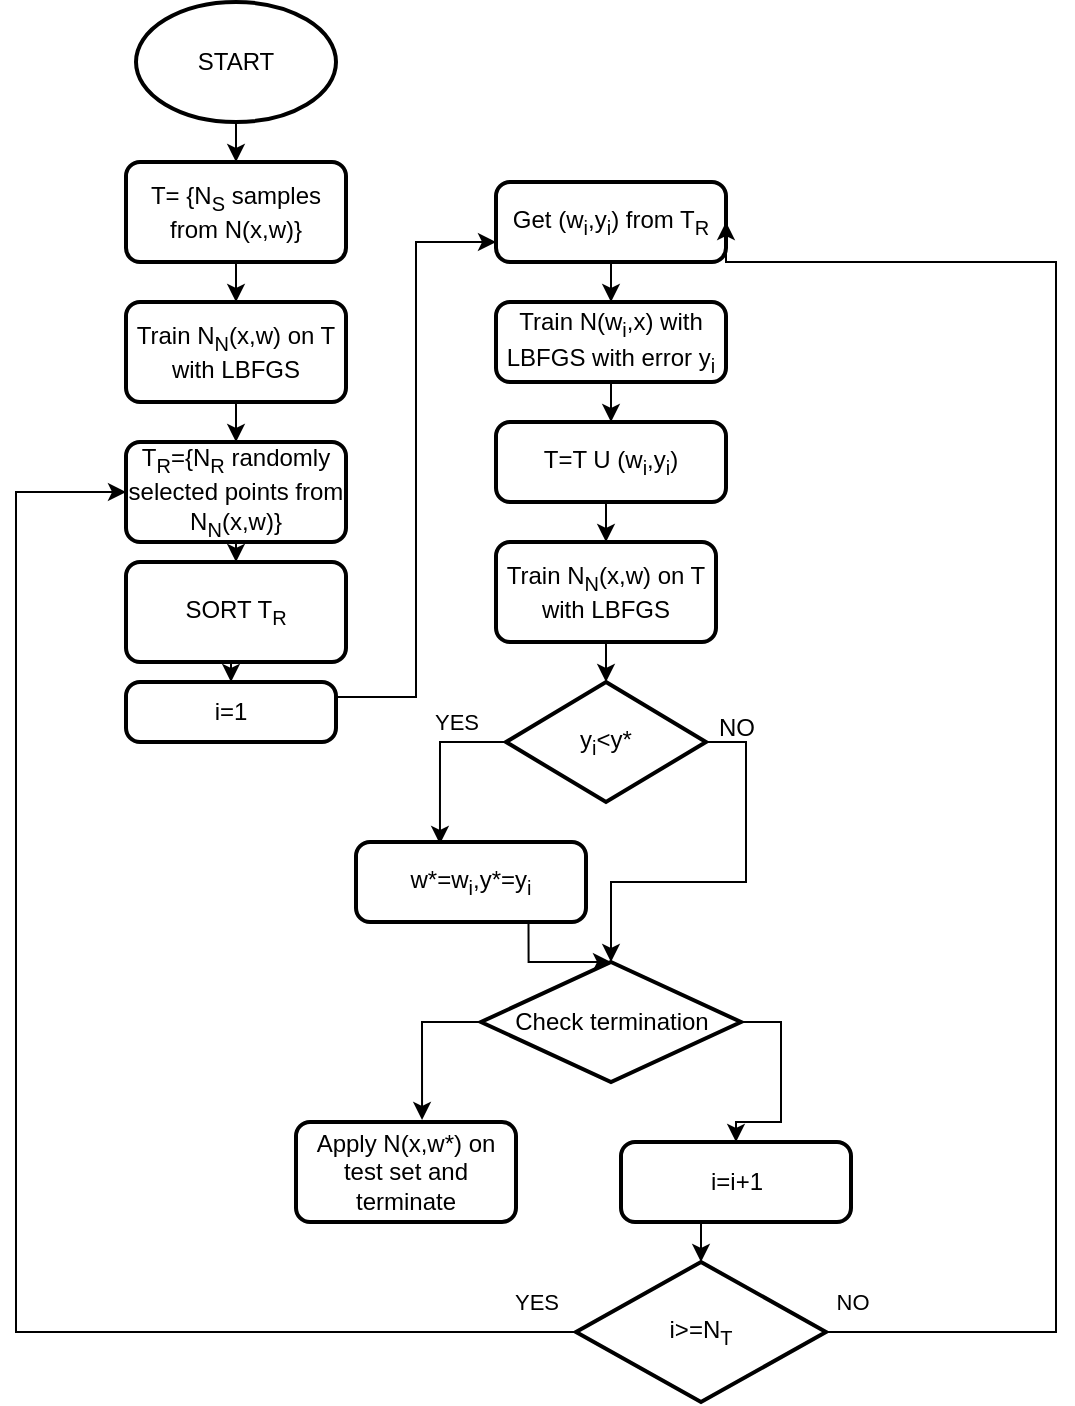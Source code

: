 <mxfile version="21.6.2" type="device">
  <diagram id="C5RBs43oDa-KdzZeNtuy" name="Page-1">
    <mxGraphModel dx="666" dy="368" grid="1" gridSize="10" guides="1" tooltips="1" connect="1" arrows="1" fold="1" page="1" pageScale="1" pageWidth="827" pageHeight="1169" math="0" shadow="0">
      <root>
        <mxCell id="WIyWlLk6GJQsqaUBKTNV-0" />
        <mxCell id="WIyWlLk6GJQsqaUBKTNV-1" parent="WIyWlLk6GJQsqaUBKTNV-0" />
        <mxCell id="B75zcLh35eczzHNAlUXd-3" style="edgeStyle=orthogonalEdgeStyle;rounded=0;orthogonalLoop=1;jettySize=auto;html=1;exitX=0.5;exitY=1;exitDx=0;exitDy=0;exitPerimeter=0;entryX=0.5;entryY=0;entryDx=0;entryDy=0;" parent="WIyWlLk6GJQsqaUBKTNV-1" source="B75zcLh35eczzHNAlUXd-0" target="B75zcLh35eczzHNAlUXd-1" edge="1">
          <mxGeometry relative="1" as="geometry" />
        </mxCell>
        <mxCell id="B75zcLh35eczzHNAlUXd-0" value="START" style="strokeWidth=2;html=1;shape=mxgraph.flowchart.start_1;whiteSpace=wrap;" parent="WIyWlLk6GJQsqaUBKTNV-1" vertex="1">
          <mxGeometry x="160" y="20" width="100" height="60" as="geometry" />
        </mxCell>
        <mxCell id="B75zcLh35eczzHNAlUXd-4" style="edgeStyle=orthogonalEdgeStyle;rounded=0;orthogonalLoop=1;jettySize=auto;html=1;exitX=0.5;exitY=1;exitDx=0;exitDy=0;entryX=0.5;entryY=0;entryDx=0;entryDy=0;" parent="WIyWlLk6GJQsqaUBKTNV-1" source="B75zcLh35eczzHNAlUXd-1" target="B75zcLh35eczzHNAlUXd-2" edge="1">
          <mxGeometry relative="1" as="geometry" />
        </mxCell>
        <mxCell id="B75zcLh35eczzHNAlUXd-1" value="T= {N&lt;sub&gt;S&lt;/sub&gt; samples from N(x,w)}" style="rounded=1;whiteSpace=wrap;html=1;absoluteArcSize=1;arcSize=14;strokeWidth=2;" parent="WIyWlLk6GJQsqaUBKTNV-1" vertex="1">
          <mxGeometry x="155" y="100" width="110" height="50" as="geometry" />
        </mxCell>
        <mxCell id="B75zcLh35eczzHNAlUXd-6" style="edgeStyle=orthogonalEdgeStyle;rounded=0;orthogonalLoop=1;jettySize=auto;html=1;exitX=0.5;exitY=1;exitDx=0;exitDy=0;entryX=0.5;entryY=0;entryDx=0;entryDy=0;" parent="WIyWlLk6GJQsqaUBKTNV-1" source="B75zcLh35eczzHNAlUXd-2" target="B75zcLh35eczzHNAlUXd-5" edge="1">
          <mxGeometry relative="1" as="geometry" />
        </mxCell>
        <mxCell id="B75zcLh35eczzHNAlUXd-2" value="&lt;div&gt;Train N&lt;sub&gt;N&lt;/sub&gt;(x,w) on T&lt;/div&gt;&lt;div&gt;with LBFGS&lt;br&gt;&lt;/div&gt;" style="rounded=1;whiteSpace=wrap;html=1;absoluteArcSize=1;arcSize=14;strokeWidth=2;" parent="WIyWlLk6GJQsqaUBKTNV-1" vertex="1">
          <mxGeometry x="155" y="170" width="110" height="50" as="geometry" />
        </mxCell>
        <mxCell id="B75zcLh35eczzHNAlUXd-8" style="edgeStyle=orthogonalEdgeStyle;rounded=0;orthogonalLoop=1;jettySize=auto;html=1;exitX=0.5;exitY=1;exitDx=0;exitDy=0;entryX=0.5;entryY=0;entryDx=0;entryDy=0;" parent="WIyWlLk6GJQsqaUBKTNV-1" source="B75zcLh35eczzHNAlUXd-5" target="B75zcLh35eczzHNAlUXd-7" edge="1">
          <mxGeometry relative="1" as="geometry" />
        </mxCell>
        <mxCell id="B75zcLh35eczzHNAlUXd-5" value="T&lt;sub&gt;R&lt;/sub&gt;={N&lt;sub&gt;R&lt;/sub&gt; randomly selected points from N&lt;sub&gt;N&lt;/sub&gt;(x,w)}" style="rounded=1;whiteSpace=wrap;html=1;absoluteArcSize=1;arcSize=14;strokeWidth=2;" parent="WIyWlLk6GJQsqaUBKTNV-1" vertex="1">
          <mxGeometry x="155" y="240" width="110" height="50" as="geometry" />
        </mxCell>
        <mxCell id="B75zcLh35eczzHNAlUXd-10" style="edgeStyle=orthogonalEdgeStyle;rounded=0;orthogonalLoop=1;jettySize=auto;html=1;exitX=0.5;exitY=1;exitDx=0;exitDy=0;entryX=0.5;entryY=0;entryDx=0;entryDy=0;" parent="WIyWlLk6GJQsqaUBKTNV-1" source="B75zcLh35eczzHNAlUXd-7" target="B75zcLh35eczzHNAlUXd-9" edge="1">
          <mxGeometry relative="1" as="geometry" />
        </mxCell>
        <mxCell id="B75zcLh35eczzHNAlUXd-7" value="SORT T&lt;sub&gt;R&lt;/sub&gt;" style="rounded=1;whiteSpace=wrap;html=1;absoluteArcSize=1;arcSize=14;strokeWidth=2;" parent="WIyWlLk6GJQsqaUBKTNV-1" vertex="1">
          <mxGeometry x="155" y="300" width="110" height="50" as="geometry" />
        </mxCell>
        <mxCell id="B75zcLh35eczzHNAlUXd-12" style="edgeStyle=orthogonalEdgeStyle;rounded=0;orthogonalLoop=1;jettySize=auto;html=1;exitX=1;exitY=0.25;exitDx=0;exitDy=0;entryX=0;entryY=0.75;entryDx=0;entryDy=0;" parent="WIyWlLk6GJQsqaUBKTNV-1" source="B75zcLh35eczzHNAlUXd-9" target="B75zcLh35eczzHNAlUXd-11" edge="1">
          <mxGeometry relative="1" as="geometry" />
        </mxCell>
        <mxCell id="B75zcLh35eczzHNAlUXd-9" value="i=1" style="rounded=1;whiteSpace=wrap;html=1;absoluteArcSize=1;arcSize=14;strokeWidth=2;" parent="WIyWlLk6GJQsqaUBKTNV-1" vertex="1">
          <mxGeometry x="155" y="360" width="105" height="30" as="geometry" />
        </mxCell>
        <mxCell id="B75zcLh35eczzHNAlUXd-14" style="edgeStyle=orthogonalEdgeStyle;rounded=0;orthogonalLoop=1;jettySize=auto;html=1;exitX=0.5;exitY=1;exitDx=0;exitDy=0;entryX=0.5;entryY=0;entryDx=0;entryDy=0;" parent="WIyWlLk6GJQsqaUBKTNV-1" source="B75zcLh35eczzHNAlUXd-11" target="B75zcLh35eczzHNAlUXd-13" edge="1">
          <mxGeometry relative="1" as="geometry" />
        </mxCell>
        <mxCell id="B75zcLh35eczzHNAlUXd-11" value="Get (w&lt;sub&gt;i&lt;/sub&gt;,y&lt;sub&gt;i&lt;/sub&gt;) from T&lt;sub&gt;R&lt;/sub&gt;" style="rounded=1;whiteSpace=wrap;html=1;absoluteArcSize=1;arcSize=14;strokeWidth=2;" parent="WIyWlLk6GJQsqaUBKTNV-1" vertex="1">
          <mxGeometry x="340" y="110" width="115" height="40" as="geometry" />
        </mxCell>
        <mxCell id="B75zcLh35eczzHNAlUXd-16" style="edgeStyle=orthogonalEdgeStyle;rounded=0;orthogonalLoop=1;jettySize=auto;html=1;exitX=0.5;exitY=1;exitDx=0;exitDy=0;entryX=0.5;entryY=0;entryDx=0;entryDy=0;" parent="WIyWlLk6GJQsqaUBKTNV-1" source="B75zcLh35eczzHNAlUXd-13" target="B75zcLh35eczzHNAlUXd-15" edge="1">
          <mxGeometry relative="1" as="geometry" />
        </mxCell>
        <mxCell id="B75zcLh35eczzHNAlUXd-13" value="Train N(w&lt;sub&gt;i&lt;/sub&gt;,x) with LBFGS with error y&lt;sub&gt;i&lt;/sub&gt;" style="rounded=1;whiteSpace=wrap;html=1;absoluteArcSize=1;arcSize=14;strokeWidth=2;" parent="WIyWlLk6GJQsqaUBKTNV-1" vertex="1">
          <mxGeometry x="340" y="170" width="115" height="40" as="geometry" />
        </mxCell>
        <mxCell id="B75zcLh35eczzHNAlUXd-18" style="edgeStyle=orthogonalEdgeStyle;rounded=0;orthogonalLoop=1;jettySize=auto;html=1;exitX=0.5;exitY=1;exitDx=0;exitDy=0;entryX=0.5;entryY=0;entryDx=0;entryDy=0;" parent="WIyWlLk6GJQsqaUBKTNV-1" source="B75zcLh35eczzHNAlUXd-15" target="B75zcLh35eczzHNAlUXd-17" edge="1">
          <mxGeometry relative="1" as="geometry" />
        </mxCell>
        <mxCell id="B75zcLh35eczzHNAlUXd-15" value="T=T U (w&lt;sub&gt;i&lt;/sub&gt;,y&lt;sub&gt;i&lt;/sub&gt;)" style="rounded=1;whiteSpace=wrap;html=1;absoluteArcSize=1;arcSize=14;strokeWidth=2;" parent="WIyWlLk6GJQsqaUBKTNV-1" vertex="1">
          <mxGeometry x="340" y="230" width="115" height="40" as="geometry" />
        </mxCell>
        <mxCell id="B75zcLh35eczzHNAlUXd-20" style="edgeStyle=orthogonalEdgeStyle;rounded=0;orthogonalLoop=1;jettySize=auto;html=1;exitX=0.5;exitY=1;exitDx=0;exitDy=0;entryX=0.5;entryY=0;entryDx=0;entryDy=0;entryPerimeter=0;" parent="WIyWlLk6GJQsqaUBKTNV-1" source="B75zcLh35eczzHNAlUXd-17" target="B75zcLh35eczzHNAlUXd-19" edge="1">
          <mxGeometry relative="1" as="geometry" />
        </mxCell>
        <mxCell id="B75zcLh35eczzHNAlUXd-17" value="&lt;div&gt;Train N&lt;sub&gt;N&lt;/sub&gt;(x,w) on T&lt;/div&gt;&lt;div&gt;with LBFGS&lt;br&gt;&lt;/div&gt;" style="rounded=1;whiteSpace=wrap;html=1;absoluteArcSize=1;arcSize=14;strokeWidth=2;" parent="WIyWlLk6GJQsqaUBKTNV-1" vertex="1">
          <mxGeometry x="340" y="290" width="110" height="50" as="geometry" />
        </mxCell>
        <mxCell id="B75zcLh35eczzHNAlUXd-22" style="edgeStyle=orthogonalEdgeStyle;rounded=0;orthogonalLoop=1;jettySize=auto;html=1;exitX=0;exitY=0.5;exitDx=0;exitDy=0;exitPerimeter=0;entryX=0.365;entryY=0.025;entryDx=0;entryDy=0;entryPerimeter=0;" parent="WIyWlLk6GJQsqaUBKTNV-1" source="B75zcLh35eczzHNAlUXd-19" target="B75zcLh35eczzHNAlUXd-21" edge="1">
          <mxGeometry relative="1" as="geometry" />
        </mxCell>
        <mxCell id="B75zcLh35eczzHNAlUXd-23" value="YES" style="edgeLabel;html=1;align=center;verticalAlign=middle;resizable=0;points=[];" parent="B75zcLh35eczzHNAlUXd-22" vertex="1" connectable="0">
          <mxGeometry x="-0.333" y="2" relative="1" as="geometry">
            <mxPoint x="3" y="-12" as="offset" />
          </mxGeometry>
        </mxCell>
        <mxCell id="B75zcLh35eczzHNAlUXd-26" style="edgeStyle=orthogonalEdgeStyle;rounded=0;orthogonalLoop=1;jettySize=auto;html=1;exitX=1;exitY=0.5;exitDx=0;exitDy=0;exitPerimeter=0;entryX=0.5;entryY=0;entryDx=0;entryDy=0;entryPerimeter=0;" parent="WIyWlLk6GJQsqaUBKTNV-1" source="B75zcLh35eczzHNAlUXd-19" target="B75zcLh35eczzHNAlUXd-28" edge="1">
          <mxGeometry relative="1" as="geometry">
            <mxPoint x="416.25" y="510" as="targetPoint" />
          </mxGeometry>
        </mxCell>
        <mxCell id="B75zcLh35eczzHNAlUXd-19" value="y&lt;sub&gt;i&lt;/sub&gt;&amp;lt;y*" style="strokeWidth=2;html=1;shape=mxgraph.flowchart.decision;whiteSpace=wrap;" parent="WIyWlLk6GJQsqaUBKTNV-1" vertex="1">
          <mxGeometry x="345" y="360" width="100" height="60" as="geometry" />
        </mxCell>
        <mxCell id="B75zcLh35eczzHNAlUXd-25" style="edgeStyle=orthogonalEdgeStyle;rounded=0;orthogonalLoop=1;jettySize=auto;html=1;exitX=0.75;exitY=1;exitDx=0;exitDy=0;entryX=0.5;entryY=0;entryDx=0;entryDy=0;" parent="WIyWlLk6GJQsqaUBKTNV-1" source="B75zcLh35eczzHNAlUXd-21" target="B75zcLh35eczzHNAlUXd-28" edge="1">
          <mxGeometry relative="1" as="geometry">
            <mxPoint x="387.5" y="510" as="targetPoint" />
          </mxGeometry>
        </mxCell>
        <mxCell id="B75zcLh35eczzHNAlUXd-21" value="w*=w&lt;sub&gt;i&lt;/sub&gt;,y*=y&lt;sub&gt;i&lt;/sub&gt;" style="rounded=1;whiteSpace=wrap;html=1;absoluteArcSize=1;arcSize=14;strokeWidth=2;" parent="WIyWlLk6GJQsqaUBKTNV-1" vertex="1">
          <mxGeometry x="270" y="440" width="115" height="40" as="geometry" />
        </mxCell>
        <mxCell id="B75zcLh35eczzHNAlUXd-27" value="NO" style="text;html=1;align=center;verticalAlign=middle;resizable=0;points=[];autosize=1;strokeColor=none;fillColor=none;" parent="WIyWlLk6GJQsqaUBKTNV-1" vertex="1">
          <mxGeometry x="440" y="368" width="40" height="30" as="geometry" />
        </mxCell>
        <mxCell id="B75zcLh35eczzHNAlUXd-31" style="edgeStyle=orthogonalEdgeStyle;rounded=0;orthogonalLoop=1;jettySize=auto;html=1;exitX=0;exitY=0.5;exitDx=0;exitDy=0;exitPerimeter=0;entryX=0.573;entryY=-0.02;entryDx=0;entryDy=0;entryPerimeter=0;" parent="WIyWlLk6GJQsqaUBKTNV-1" source="B75zcLh35eczzHNAlUXd-28" target="B75zcLh35eczzHNAlUXd-29" edge="1">
          <mxGeometry relative="1" as="geometry" />
        </mxCell>
        <mxCell id="B75zcLh35eczzHNAlUXd-32" style="edgeStyle=orthogonalEdgeStyle;rounded=0;orthogonalLoop=1;jettySize=auto;html=1;exitX=1;exitY=0.5;exitDx=0;exitDy=0;exitPerimeter=0;entryX=0.5;entryY=0;entryDx=0;entryDy=0;" parent="WIyWlLk6GJQsqaUBKTNV-1" source="B75zcLh35eczzHNAlUXd-28" target="B75zcLh35eczzHNAlUXd-30" edge="1">
          <mxGeometry relative="1" as="geometry" />
        </mxCell>
        <mxCell id="B75zcLh35eczzHNAlUXd-28" value="Check termination" style="strokeWidth=2;html=1;shape=mxgraph.flowchart.decision;whiteSpace=wrap;" parent="WIyWlLk6GJQsqaUBKTNV-1" vertex="1">
          <mxGeometry x="332.5" y="500" width="130" height="60" as="geometry" />
        </mxCell>
        <mxCell id="B75zcLh35eczzHNAlUXd-29" value="Apply N(x,w*) on test set and terminate" style="rounded=1;whiteSpace=wrap;html=1;absoluteArcSize=1;arcSize=14;strokeWidth=2;" parent="WIyWlLk6GJQsqaUBKTNV-1" vertex="1">
          <mxGeometry x="240" y="580" width="110" height="50" as="geometry" />
        </mxCell>
        <mxCell id="B75zcLh35eczzHNAlUXd-34" style="edgeStyle=orthogonalEdgeStyle;rounded=0;orthogonalLoop=1;jettySize=auto;html=1;exitX=0.5;exitY=1;exitDx=0;exitDy=0;entryX=0.5;entryY=0;entryDx=0;entryDy=0;entryPerimeter=0;" parent="WIyWlLk6GJQsqaUBKTNV-1" source="B75zcLh35eczzHNAlUXd-30" target="B75zcLh35eczzHNAlUXd-33" edge="1">
          <mxGeometry relative="1" as="geometry" />
        </mxCell>
        <mxCell id="B75zcLh35eczzHNAlUXd-30" value="i=i+1" style="rounded=1;whiteSpace=wrap;html=1;absoluteArcSize=1;arcSize=14;strokeWidth=2;" parent="WIyWlLk6GJQsqaUBKTNV-1" vertex="1">
          <mxGeometry x="402.5" y="590" width="115" height="40" as="geometry" />
        </mxCell>
        <mxCell id="B75zcLh35eczzHNAlUXd-37" style="edgeStyle=orthogonalEdgeStyle;rounded=0;orthogonalLoop=1;jettySize=auto;html=1;exitX=1;exitY=0.5;exitDx=0;exitDy=0;exitPerimeter=0;entryX=1;entryY=0.5;entryDx=0;entryDy=0;" parent="WIyWlLk6GJQsqaUBKTNV-1" source="B75zcLh35eczzHNAlUXd-33" target="B75zcLh35eczzHNAlUXd-11" edge="1">
          <mxGeometry relative="1" as="geometry">
            <mxPoint x="530" y="130" as="targetPoint" />
            <Array as="points">
              <mxPoint x="620" y="685" />
              <mxPoint x="620" y="150" />
              <mxPoint x="455" y="150" />
            </Array>
          </mxGeometry>
        </mxCell>
        <mxCell id="B75zcLh35eczzHNAlUXd-42" value="NO" style="edgeLabel;html=1;align=center;verticalAlign=middle;resizable=0;points=[];" parent="B75zcLh35eczzHNAlUXd-37" vertex="1" connectable="0">
          <mxGeometry x="-0.967" y="1" relative="1" as="geometry">
            <mxPoint x="-1" y="-14" as="offset" />
          </mxGeometry>
        </mxCell>
        <mxCell id="B75zcLh35eczzHNAlUXd-38" style="edgeStyle=orthogonalEdgeStyle;rounded=0;orthogonalLoop=1;jettySize=auto;html=1;exitX=0;exitY=0.5;exitDx=0;exitDy=0;exitPerimeter=0;entryX=0;entryY=0.5;entryDx=0;entryDy=0;" parent="WIyWlLk6GJQsqaUBKTNV-1" source="B75zcLh35eczzHNAlUXd-33" target="B75zcLh35eczzHNAlUXd-5" edge="1">
          <mxGeometry relative="1" as="geometry">
            <Array as="points">
              <mxPoint x="100" y="685" />
              <mxPoint x="100" y="265" />
            </Array>
          </mxGeometry>
        </mxCell>
        <mxCell id="B75zcLh35eczzHNAlUXd-41" value="YES" style="edgeLabel;html=1;align=center;verticalAlign=middle;resizable=0;points=[];" parent="B75zcLh35eczzHNAlUXd-38" vertex="1" connectable="0">
          <mxGeometry x="-0.91" relative="1" as="geometry">
            <mxPoint x="14" y="-15" as="offset" />
          </mxGeometry>
        </mxCell>
        <mxCell id="B75zcLh35eczzHNAlUXd-33" value="i&amp;gt;=N&lt;sub&gt;T&lt;/sub&gt;" style="strokeWidth=2;html=1;shape=mxgraph.flowchart.decision;whiteSpace=wrap;" parent="WIyWlLk6GJQsqaUBKTNV-1" vertex="1">
          <mxGeometry x="380" y="650" width="125" height="70" as="geometry" />
        </mxCell>
      </root>
    </mxGraphModel>
  </diagram>
</mxfile>
